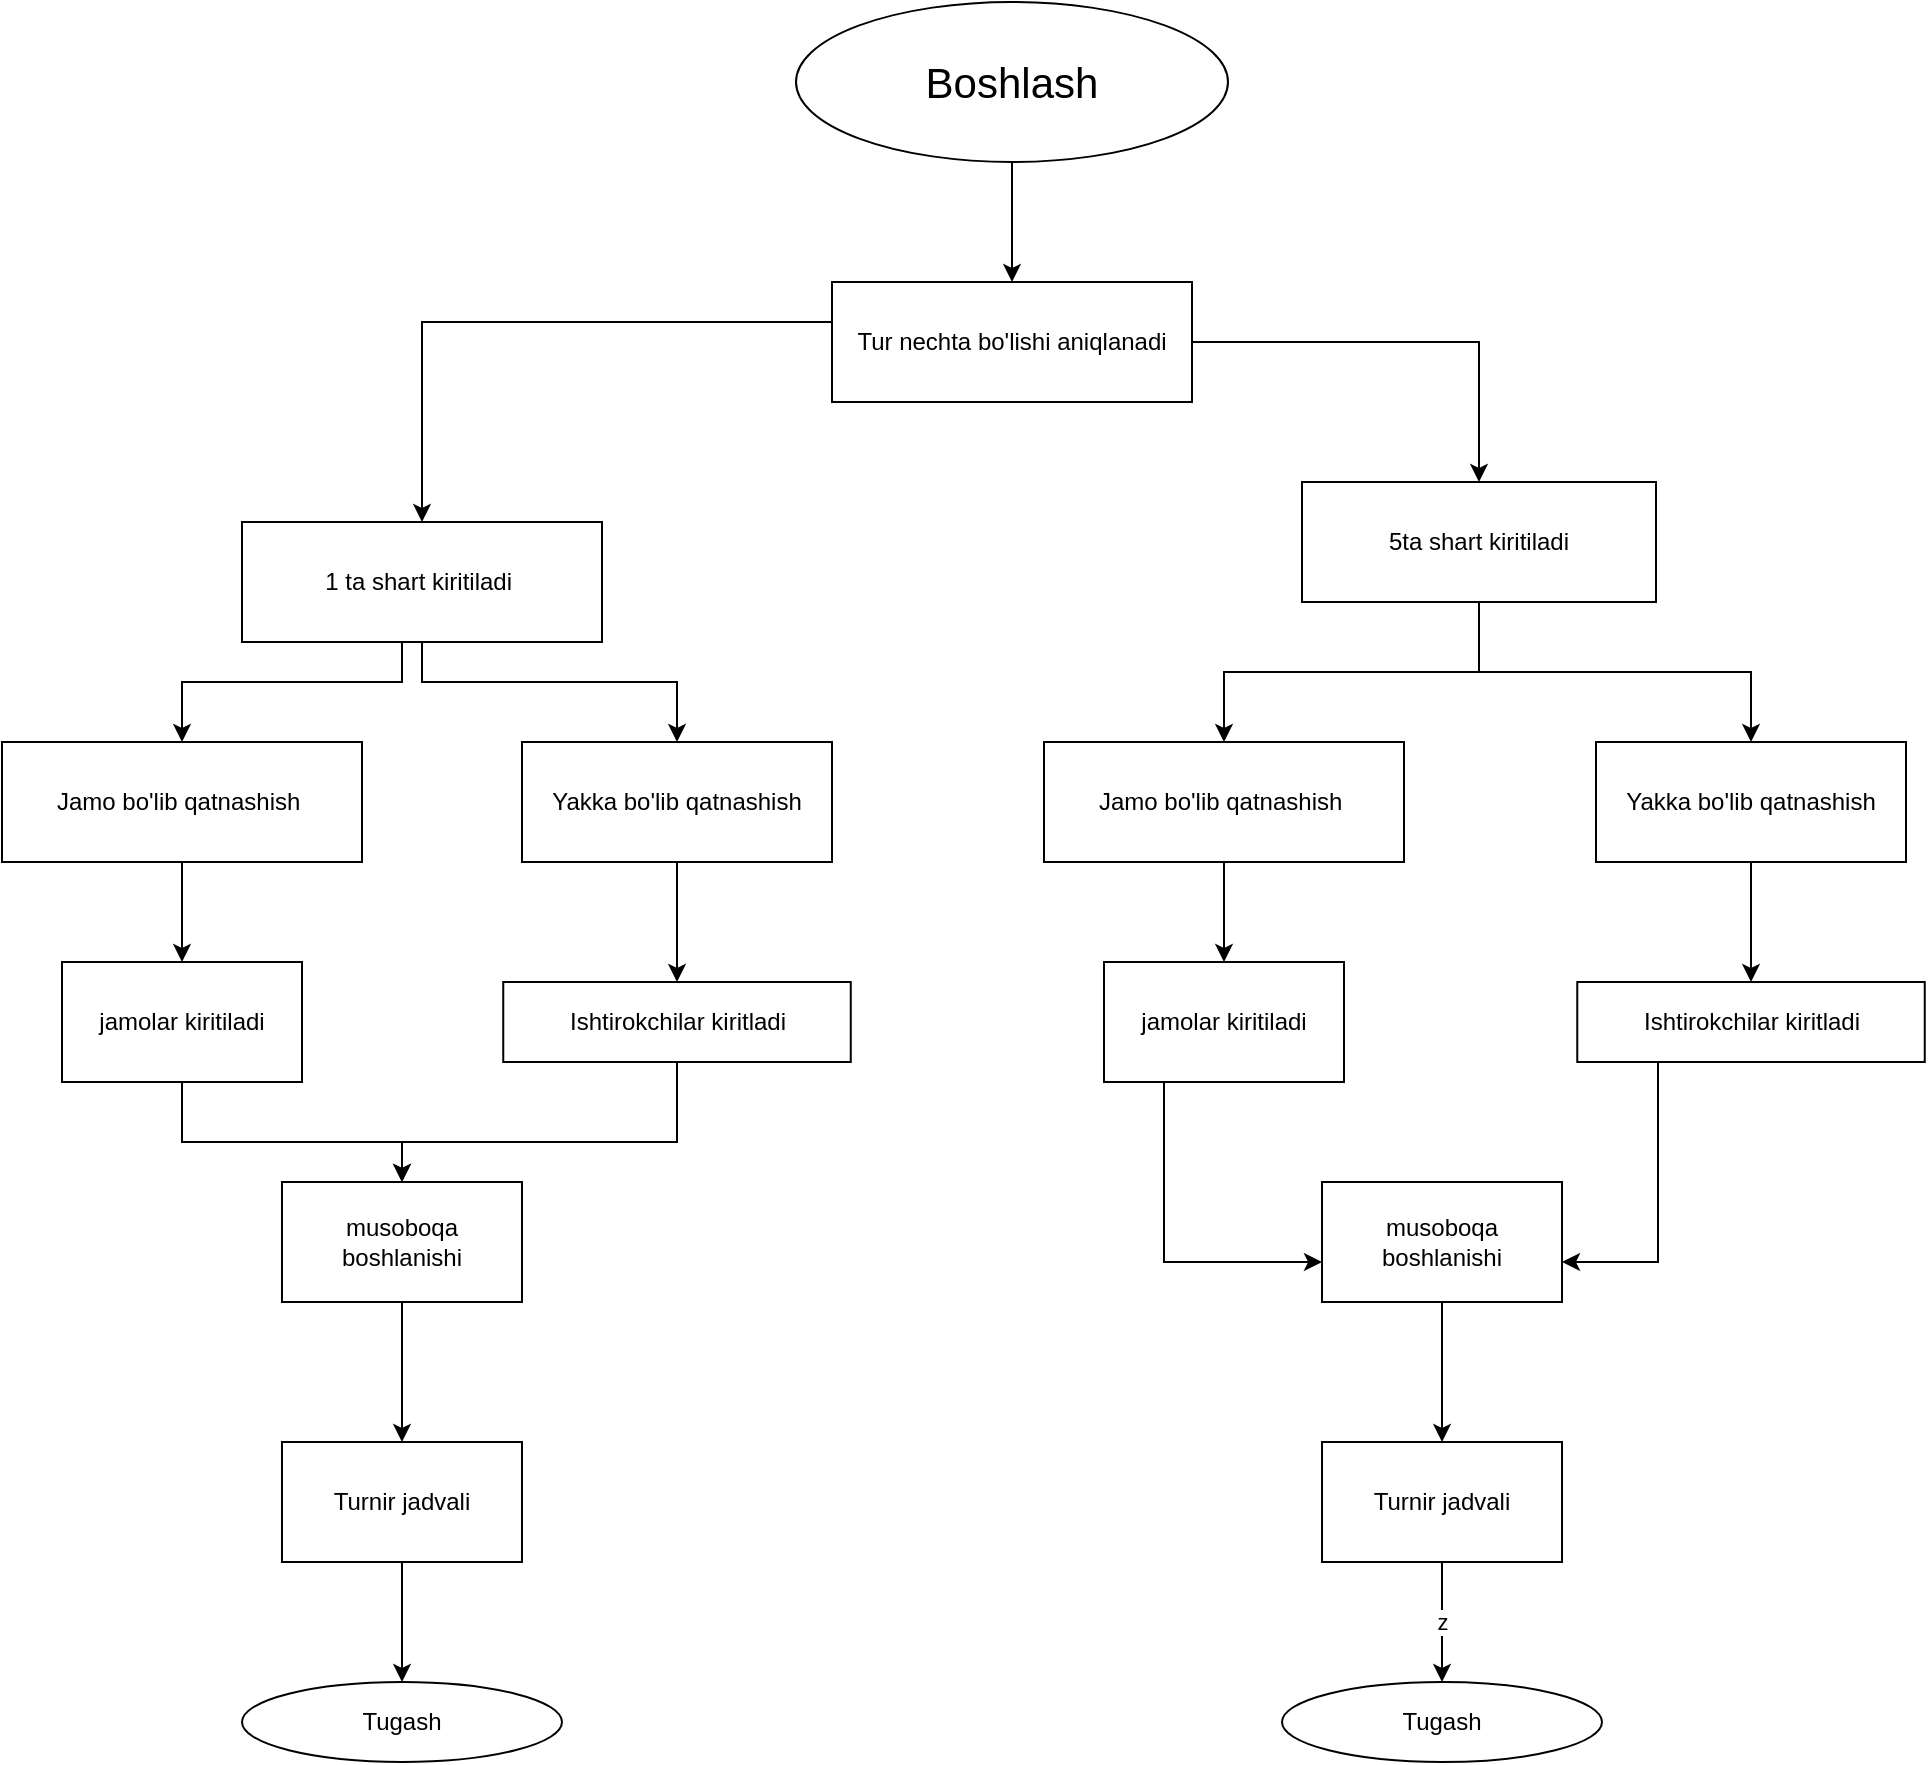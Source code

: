 <mxfile version="22.1.18" type="github">
  <diagram id="C5RBs43oDa-KdzZeNtuy" name="Page-1">
    <mxGraphModel dx="1500" dy="813" grid="1" gridSize="10" guides="1" tooltips="1" connect="1" arrows="1" fold="1" page="1" pageScale="1" pageWidth="827" pageHeight="1169" math="0" shadow="0">
      <root>
        <mxCell id="WIyWlLk6GJQsqaUBKTNV-0" />
        <mxCell id="WIyWlLk6GJQsqaUBKTNV-1" parent="WIyWlLk6GJQsqaUBKTNV-0" />
        <mxCell id="oBnO-SRhFLb10J7weYcZ-2" value="" style="edgeStyle=orthogonalEdgeStyle;rounded=0;orthogonalLoop=1;jettySize=auto;html=1;" edge="1" parent="WIyWlLk6GJQsqaUBKTNV-1" source="oBnO-SRhFLb10J7weYcZ-0" target="oBnO-SRhFLb10J7weYcZ-3">
          <mxGeometry relative="1" as="geometry">
            <mxPoint x="413" y="190" as="targetPoint" />
          </mxGeometry>
        </mxCell>
        <mxCell id="oBnO-SRhFLb10J7weYcZ-0" value="&lt;font style=&quot;font-size: 21px;&quot;&gt;Boshlash&lt;/font&gt;" style="ellipse;whiteSpace=wrap;html=1;" vertex="1" parent="WIyWlLk6GJQsqaUBKTNV-1">
          <mxGeometry x="427" y="10" width="216" height="80" as="geometry" />
        </mxCell>
        <mxCell id="oBnO-SRhFLb10J7weYcZ-6" value="" style="edgeStyle=orthogonalEdgeStyle;rounded=0;orthogonalLoop=1;jettySize=auto;html=1;" edge="1" parent="WIyWlLk6GJQsqaUBKTNV-1" source="oBnO-SRhFLb10J7weYcZ-3" target="oBnO-SRhFLb10J7weYcZ-5">
          <mxGeometry relative="1" as="geometry">
            <Array as="points">
              <mxPoint x="240" y="170" />
            </Array>
          </mxGeometry>
        </mxCell>
        <mxCell id="oBnO-SRhFLb10J7weYcZ-8" value="" style="edgeStyle=orthogonalEdgeStyle;rounded=0;orthogonalLoop=1;jettySize=auto;html=1;" edge="1" parent="WIyWlLk6GJQsqaUBKTNV-1" source="oBnO-SRhFLb10J7weYcZ-3" target="oBnO-SRhFLb10J7weYcZ-7">
          <mxGeometry relative="1" as="geometry" />
        </mxCell>
        <mxCell id="oBnO-SRhFLb10J7weYcZ-3" value="Tur nechta bo&#39;lishi aniqlanadi" style="rounded=0;whiteSpace=wrap;html=1;" vertex="1" parent="WIyWlLk6GJQsqaUBKTNV-1">
          <mxGeometry x="445" y="150" width="180" height="60" as="geometry" />
        </mxCell>
        <mxCell id="oBnO-SRhFLb10J7weYcZ-4" style="edgeStyle=orthogonalEdgeStyle;rounded=0;orthogonalLoop=1;jettySize=auto;html=1;exitX=0.5;exitY=1;exitDx=0;exitDy=0;" edge="1" parent="WIyWlLk6GJQsqaUBKTNV-1" source="oBnO-SRhFLb10J7weYcZ-3" target="oBnO-SRhFLb10J7weYcZ-3">
          <mxGeometry relative="1" as="geometry" />
        </mxCell>
        <mxCell id="oBnO-SRhFLb10J7weYcZ-10" value="" style="edgeStyle=orthogonalEdgeStyle;rounded=0;orthogonalLoop=1;jettySize=auto;html=1;entryX=0.5;entryY=0;entryDx=0;entryDy=0;" edge="1" parent="WIyWlLk6GJQsqaUBKTNV-1" source="oBnO-SRhFLb10J7weYcZ-5" target="oBnO-SRhFLb10J7weYcZ-9">
          <mxGeometry relative="1" as="geometry">
            <Array as="points">
              <mxPoint x="230" y="350" />
              <mxPoint x="120" y="350" />
            </Array>
          </mxGeometry>
        </mxCell>
        <mxCell id="oBnO-SRhFLb10J7weYcZ-17" style="edgeStyle=orthogonalEdgeStyle;rounded=0;orthogonalLoop=1;jettySize=auto;html=1;entryX=0.5;entryY=0;entryDx=0;entryDy=0;" edge="1" parent="WIyWlLk6GJQsqaUBKTNV-1" source="oBnO-SRhFLb10J7weYcZ-5" target="oBnO-SRhFLb10J7weYcZ-15">
          <mxGeometry relative="1" as="geometry">
            <Array as="points">
              <mxPoint x="240" y="350" />
              <mxPoint x="367" y="350" />
            </Array>
          </mxGeometry>
        </mxCell>
        <mxCell id="oBnO-SRhFLb10J7weYcZ-5" value="1 ta shart kiritiladi&amp;nbsp;" style="rounded=0;whiteSpace=wrap;html=1;" vertex="1" parent="WIyWlLk6GJQsqaUBKTNV-1">
          <mxGeometry x="150" y="270" width="180" height="60" as="geometry" />
        </mxCell>
        <mxCell id="oBnO-SRhFLb10J7weYcZ-44" style="edgeStyle=orthogonalEdgeStyle;rounded=0;orthogonalLoop=1;jettySize=auto;html=1;entryX=0.5;entryY=0;entryDx=0;entryDy=0;" edge="1" parent="WIyWlLk6GJQsqaUBKTNV-1" source="oBnO-SRhFLb10J7weYcZ-7" target="oBnO-SRhFLb10J7weYcZ-32">
          <mxGeometry relative="1" as="geometry" />
        </mxCell>
        <mxCell id="oBnO-SRhFLb10J7weYcZ-45" style="edgeStyle=orthogonalEdgeStyle;rounded=0;orthogonalLoop=1;jettySize=auto;html=1;entryX=0.5;entryY=0;entryDx=0;entryDy=0;" edge="1" parent="WIyWlLk6GJQsqaUBKTNV-1" source="oBnO-SRhFLb10J7weYcZ-7" target="oBnO-SRhFLb10J7weYcZ-34">
          <mxGeometry relative="1" as="geometry" />
        </mxCell>
        <mxCell id="oBnO-SRhFLb10J7weYcZ-7" value="5ta shart kiritiladi" style="whiteSpace=wrap;html=1;rounded=0;" vertex="1" parent="WIyWlLk6GJQsqaUBKTNV-1">
          <mxGeometry x="680" y="250" width="177" height="60" as="geometry" />
        </mxCell>
        <mxCell id="oBnO-SRhFLb10J7weYcZ-18" style="edgeStyle=orthogonalEdgeStyle;rounded=0;orthogonalLoop=1;jettySize=auto;html=1;" edge="1" parent="WIyWlLk6GJQsqaUBKTNV-1" source="oBnO-SRhFLb10J7weYcZ-9" target="oBnO-SRhFLb10J7weYcZ-19">
          <mxGeometry relative="1" as="geometry">
            <mxPoint x="120" y="510" as="targetPoint" />
          </mxGeometry>
        </mxCell>
        <mxCell id="oBnO-SRhFLb10J7weYcZ-9" value="Jamo bo&#39;lib qatnashish&amp;nbsp;" style="rounded=0;whiteSpace=wrap;html=1;" vertex="1" parent="WIyWlLk6GJQsqaUBKTNV-1">
          <mxGeometry x="30" y="380" width="180" height="60" as="geometry" />
        </mxCell>
        <mxCell id="oBnO-SRhFLb10J7weYcZ-25" value="" style="edgeStyle=orthogonalEdgeStyle;rounded=0;orthogonalLoop=1;jettySize=auto;html=1;" edge="1" parent="WIyWlLk6GJQsqaUBKTNV-1" source="oBnO-SRhFLb10J7weYcZ-15" target="oBnO-SRhFLb10J7weYcZ-24">
          <mxGeometry relative="1" as="geometry" />
        </mxCell>
        <mxCell id="oBnO-SRhFLb10J7weYcZ-15" value="Yakka bo&#39;lib qatnashish" style="rounded=0;whiteSpace=wrap;html=1;" vertex="1" parent="WIyWlLk6GJQsqaUBKTNV-1">
          <mxGeometry x="290" y="380" width="155" height="60" as="geometry" />
        </mxCell>
        <mxCell id="oBnO-SRhFLb10J7weYcZ-29" style="edgeStyle=orthogonalEdgeStyle;rounded=0;orthogonalLoop=1;jettySize=auto;html=1;" edge="1" parent="WIyWlLk6GJQsqaUBKTNV-1" source="oBnO-SRhFLb10J7weYcZ-19" target="oBnO-SRhFLb10J7weYcZ-26">
          <mxGeometry relative="1" as="geometry">
            <Array as="points">
              <mxPoint x="120" y="580" />
              <mxPoint x="230" y="580" />
            </Array>
          </mxGeometry>
        </mxCell>
        <mxCell id="oBnO-SRhFLb10J7weYcZ-19" value="jamolar kiritiladi" style="rounded=0;whiteSpace=wrap;html=1;" vertex="1" parent="WIyWlLk6GJQsqaUBKTNV-1">
          <mxGeometry x="60" y="490" width="120" height="60" as="geometry" />
        </mxCell>
        <mxCell id="oBnO-SRhFLb10J7weYcZ-23" value="" style="edgeStyle=orthogonalEdgeStyle;rounded=0;orthogonalLoop=1;jettySize=auto;html=1;" edge="1" parent="WIyWlLk6GJQsqaUBKTNV-1" source="oBnO-SRhFLb10J7weYcZ-20" target="oBnO-SRhFLb10J7weYcZ-22">
          <mxGeometry relative="1" as="geometry" />
        </mxCell>
        <mxCell id="oBnO-SRhFLb10J7weYcZ-20" value="Turnir jadvali" style="whiteSpace=wrap;html=1;rounded=0;" vertex="1" parent="WIyWlLk6GJQsqaUBKTNV-1">
          <mxGeometry x="169.99" y="730" width="120" height="60" as="geometry" />
        </mxCell>
        <mxCell id="oBnO-SRhFLb10J7weYcZ-22" value="Tugash" style="ellipse;whiteSpace=wrap;html=1;rounded=0;" vertex="1" parent="WIyWlLk6GJQsqaUBKTNV-1">
          <mxGeometry x="150" y="850" width="160" height="40" as="geometry" />
        </mxCell>
        <mxCell id="oBnO-SRhFLb10J7weYcZ-27" value="" style="edgeStyle=orthogonalEdgeStyle;rounded=0;orthogonalLoop=1;jettySize=auto;html=1;" edge="1" parent="WIyWlLk6GJQsqaUBKTNV-1" source="oBnO-SRhFLb10J7weYcZ-24" target="oBnO-SRhFLb10J7weYcZ-26">
          <mxGeometry relative="1" as="geometry">
            <Array as="points">
              <mxPoint x="367" y="580" />
              <mxPoint x="230" y="580" />
            </Array>
          </mxGeometry>
        </mxCell>
        <mxCell id="oBnO-SRhFLb10J7weYcZ-24" value="Ishtirokchilar kiritladi" style="whiteSpace=wrap;html=1;rounded=0;" vertex="1" parent="WIyWlLk6GJQsqaUBKTNV-1">
          <mxGeometry x="280.63" y="500" width="173.75" height="40" as="geometry" />
        </mxCell>
        <mxCell id="oBnO-SRhFLb10J7weYcZ-30" style="edgeStyle=orthogonalEdgeStyle;rounded=0;orthogonalLoop=1;jettySize=auto;html=1;exitX=0.5;exitY=1;exitDx=0;exitDy=0;entryX=0.5;entryY=0;entryDx=0;entryDy=0;" edge="1" parent="WIyWlLk6GJQsqaUBKTNV-1" source="oBnO-SRhFLb10J7weYcZ-26" target="oBnO-SRhFLb10J7weYcZ-20">
          <mxGeometry relative="1" as="geometry" />
        </mxCell>
        <mxCell id="oBnO-SRhFLb10J7weYcZ-26" value="musoboqa boshlanishi" style="whiteSpace=wrap;html=1;rounded=0;" vertex="1" parent="WIyWlLk6GJQsqaUBKTNV-1">
          <mxGeometry x="169.995" y="600" width="120" height="60" as="geometry" />
        </mxCell>
        <mxCell id="oBnO-SRhFLb10J7weYcZ-31" style="edgeStyle=orthogonalEdgeStyle;rounded=0;orthogonalLoop=1;jettySize=auto;html=1;" edge="1" parent="WIyWlLk6GJQsqaUBKTNV-1" source="oBnO-SRhFLb10J7weYcZ-32" target="oBnO-SRhFLb10J7weYcZ-36">
          <mxGeometry relative="1" as="geometry">
            <mxPoint x="611" y="570" as="targetPoint" />
          </mxGeometry>
        </mxCell>
        <mxCell id="oBnO-SRhFLb10J7weYcZ-32" value="Jamo bo&#39;lib qatnashish&amp;nbsp;" style="rounded=0;whiteSpace=wrap;html=1;" vertex="1" parent="WIyWlLk6GJQsqaUBKTNV-1">
          <mxGeometry x="551" y="380" width="180" height="60" as="geometry" />
        </mxCell>
        <mxCell id="oBnO-SRhFLb10J7weYcZ-33" value="" style="edgeStyle=orthogonalEdgeStyle;rounded=0;orthogonalLoop=1;jettySize=auto;html=1;" edge="1" parent="WIyWlLk6GJQsqaUBKTNV-1" source="oBnO-SRhFLb10J7weYcZ-34" target="oBnO-SRhFLb10J7weYcZ-41">
          <mxGeometry relative="1" as="geometry" />
        </mxCell>
        <mxCell id="oBnO-SRhFLb10J7weYcZ-34" value="Yakka bo&#39;lib qatnashish" style="rounded=0;whiteSpace=wrap;html=1;" vertex="1" parent="WIyWlLk6GJQsqaUBKTNV-1">
          <mxGeometry x="827" y="380" width="155" height="60" as="geometry" />
        </mxCell>
        <mxCell id="oBnO-SRhFLb10J7weYcZ-35" style="edgeStyle=orthogonalEdgeStyle;rounded=0;orthogonalLoop=1;jettySize=auto;html=1;" edge="1" parent="WIyWlLk6GJQsqaUBKTNV-1" source="oBnO-SRhFLb10J7weYcZ-36" target="oBnO-SRhFLb10J7weYcZ-43">
          <mxGeometry relative="1" as="geometry">
            <Array as="points">
              <mxPoint x="611" y="640" />
              <mxPoint x="750" y="640" />
            </Array>
          </mxGeometry>
        </mxCell>
        <mxCell id="oBnO-SRhFLb10J7weYcZ-36" value="jamolar kiritiladi" style="rounded=0;whiteSpace=wrap;html=1;" vertex="1" parent="WIyWlLk6GJQsqaUBKTNV-1">
          <mxGeometry x="581" y="490" width="120" height="60" as="geometry" />
        </mxCell>
        <mxCell id="oBnO-SRhFLb10J7weYcZ-37" value="z" style="edgeStyle=orthogonalEdgeStyle;rounded=0;orthogonalLoop=1;jettySize=auto;html=1;" edge="1" parent="WIyWlLk6GJQsqaUBKTNV-1" source="oBnO-SRhFLb10J7weYcZ-38" target="oBnO-SRhFLb10J7weYcZ-39">
          <mxGeometry relative="1" as="geometry" />
        </mxCell>
        <mxCell id="oBnO-SRhFLb10J7weYcZ-38" value="Turnir jadvali" style="whiteSpace=wrap;html=1;rounded=0;" vertex="1" parent="WIyWlLk6GJQsqaUBKTNV-1">
          <mxGeometry x="690.01" y="730" width="120" height="60" as="geometry" />
        </mxCell>
        <mxCell id="oBnO-SRhFLb10J7weYcZ-39" value="Tugash" style="ellipse;whiteSpace=wrap;html=1;rounded=0;" vertex="1" parent="WIyWlLk6GJQsqaUBKTNV-1">
          <mxGeometry x="670" y="850" width="160" height="40" as="geometry" />
        </mxCell>
        <mxCell id="oBnO-SRhFLb10J7weYcZ-40" value="" style="edgeStyle=orthogonalEdgeStyle;rounded=0;orthogonalLoop=1;jettySize=auto;html=1;" edge="1" parent="WIyWlLk6GJQsqaUBKTNV-1" source="oBnO-SRhFLb10J7weYcZ-41" target="oBnO-SRhFLb10J7weYcZ-43">
          <mxGeometry relative="1" as="geometry">
            <Array as="points">
              <mxPoint x="858" y="640" />
              <mxPoint x="750" y="640" />
            </Array>
          </mxGeometry>
        </mxCell>
        <mxCell id="oBnO-SRhFLb10J7weYcZ-41" value="Ishtirokchilar kiritladi" style="whiteSpace=wrap;html=1;rounded=0;" vertex="1" parent="WIyWlLk6GJQsqaUBKTNV-1">
          <mxGeometry x="817.63" y="500" width="173.75" height="40" as="geometry" />
        </mxCell>
        <mxCell id="oBnO-SRhFLb10J7weYcZ-42" style="edgeStyle=orthogonalEdgeStyle;rounded=0;orthogonalLoop=1;jettySize=auto;html=1;entryX=0.5;entryY=0;entryDx=0;entryDy=0;" edge="1" parent="WIyWlLk6GJQsqaUBKTNV-1" source="oBnO-SRhFLb10J7weYcZ-43" target="oBnO-SRhFLb10J7weYcZ-38">
          <mxGeometry relative="1" as="geometry" />
        </mxCell>
        <mxCell id="oBnO-SRhFLb10J7weYcZ-43" value="musoboqa boshlanishi" style="whiteSpace=wrap;html=1;rounded=0;" vertex="1" parent="WIyWlLk6GJQsqaUBKTNV-1">
          <mxGeometry x="690.005" y="600" width="120" height="60" as="geometry" />
        </mxCell>
      </root>
    </mxGraphModel>
  </diagram>
</mxfile>
